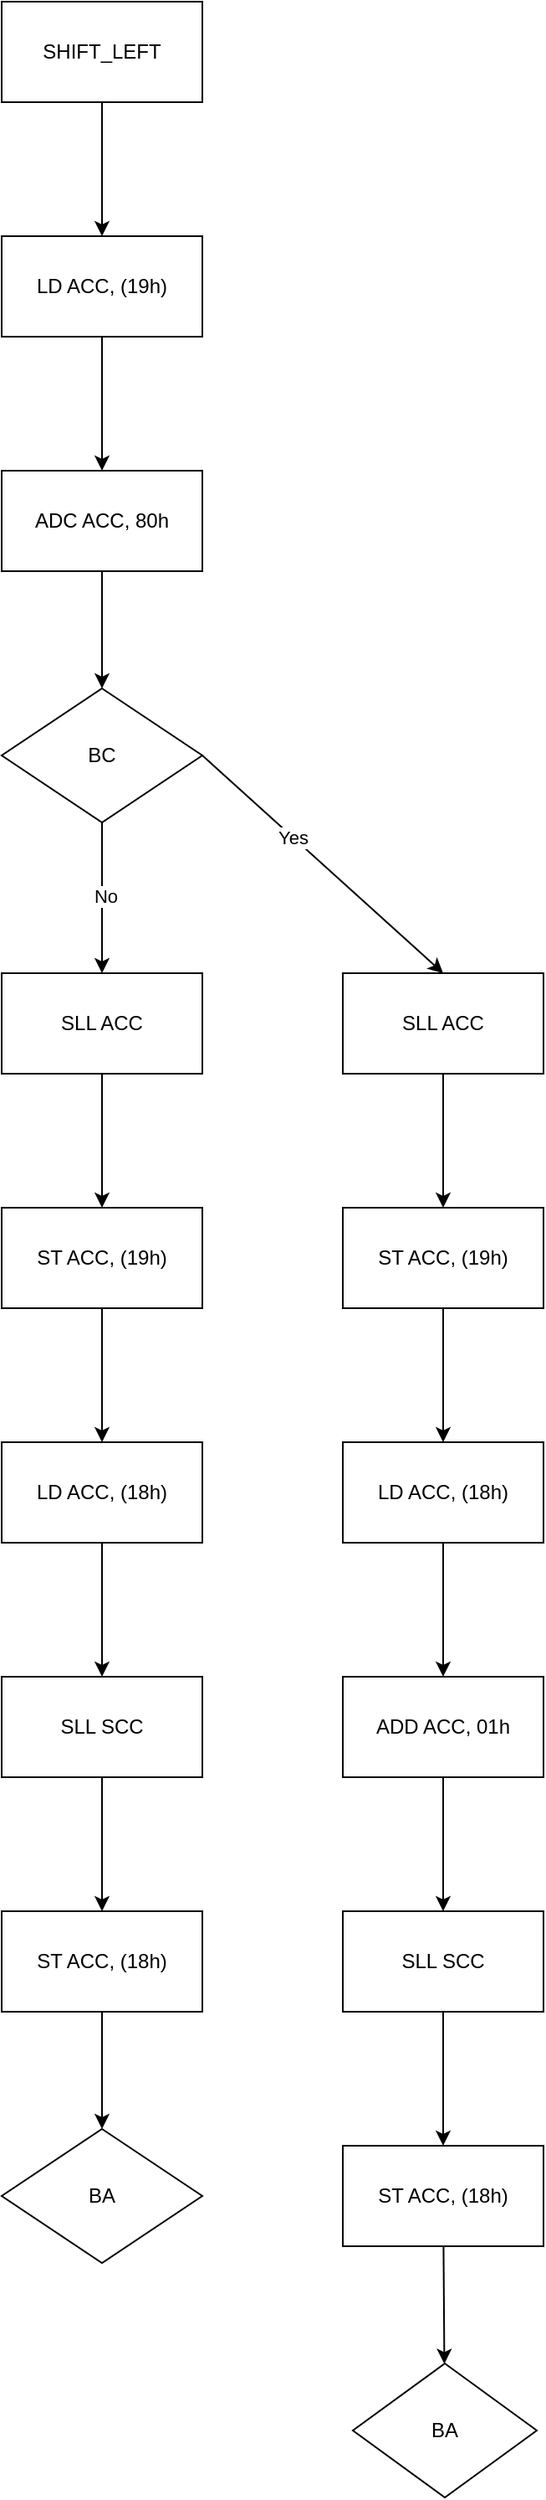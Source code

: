 <mxfile>
    <diagram id="5aN6dxQXioFw6hZASrLa" name="ページ1">
        <mxGraphModel dx="976" dy="623" grid="1" gridSize="10" guides="1" tooltips="1" connect="1" arrows="1" fold="1" page="1" pageScale="1" pageWidth="827" pageHeight="1169" math="0" shadow="0">
            <root>
                <mxCell id="0"/>
                <mxCell id="1" parent="0"/>
                <mxCell id="4" value="" style="edgeStyle=none;html=1;" edge="1" parent="1" source="2" target="3">
                    <mxGeometry relative="1" as="geometry"/>
                </mxCell>
                <mxCell id="2" value="SHIFT_LEFT" style="rounded=0;whiteSpace=wrap;html=1;" vertex="1" parent="1">
                    <mxGeometry x="90" y="50" width="120" height="60" as="geometry"/>
                </mxCell>
                <mxCell id="6" value="" style="edgeStyle=none;html=1;" edge="1" parent="1" source="3" target="5">
                    <mxGeometry relative="1" as="geometry"/>
                </mxCell>
                <mxCell id="3" value="LD ACC, (19h)" style="whiteSpace=wrap;html=1;rounded=0;" vertex="1" parent="1">
                    <mxGeometry x="90" y="190" width="120" height="60" as="geometry"/>
                </mxCell>
                <mxCell id="10" value="" style="edgeStyle=none;html=1;" edge="1" parent="1" source="5" target="9">
                    <mxGeometry relative="1" as="geometry"/>
                </mxCell>
                <mxCell id="5" value="ADC ACC, 80h" style="whiteSpace=wrap;html=1;rounded=0;" vertex="1" parent="1">
                    <mxGeometry x="90" y="330" width="120" height="60" as="geometry"/>
                </mxCell>
                <mxCell id="12" value="" style="edgeStyle=none;html=1;" edge="1" parent="1" source="9" target="11">
                    <mxGeometry relative="1" as="geometry"/>
                </mxCell>
                <mxCell id="13" value="No" style="edgeLabel;html=1;align=center;verticalAlign=middle;resizable=0;points=[];" vertex="1" connectable="0" parent="12">
                    <mxGeometry x="-0.022" y="2" relative="1" as="geometry">
                        <mxPoint as="offset"/>
                    </mxGeometry>
                </mxCell>
                <mxCell id="34" style="edgeStyle=none;html=1;exitX=1;exitY=0.5;exitDx=0;exitDy=0;entryX=0.5;entryY=0;entryDx=0;entryDy=0;" edge="1" parent="1" source="9" target="23">
                    <mxGeometry relative="1" as="geometry"/>
                </mxCell>
                <mxCell id="35" value="Yes" style="edgeLabel;html=1;align=center;verticalAlign=middle;resizable=0;points=[];" vertex="1" connectable="0" parent="34">
                    <mxGeometry x="-0.248" relative="1" as="geometry">
                        <mxPoint as="offset"/>
                    </mxGeometry>
                </mxCell>
                <mxCell id="9" value="BC" style="rhombus;whiteSpace=wrap;html=1;rounded=0;" vertex="1" parent="1">
                    <mxGeometry x="90" y="460" width="120" height="80" as="geometry"/>
                </mxCell>
                <mxCell id="15" value="" style="edgeStyle=none;html=1;" edge="1" parent="1" source="11" target="14">
                    <mxGeometry relative="1" as="geometry"/>
                </mxCell>
                <mxCell id="11" value="SLL ACC" style="whiteSpace=wrap;html=1;rounded=0;" vertex="1" parent="1">
                    <mxGeometry x="90" y="630" width="120" height="60" as="geometry"/>
                </mxCell>
                <mxCell id="17" value="" style="edgeStyle=none;html=1;" edge="1" parent="1" source="14" target="16">
                    <mxGeometry relative="1" as="geometry"/>
                </mxCell>
                <mxCell id="14" value="ST ACC, (19h)" style="whiteSpace=wrap;html=1;rounded=0;" vertex="1" parent="1">
                    <mxGeometry x="90" y="770" width="120" height="60" as="geometry"/>
                </mxCell>
                <mxCell id="19" value="" style="edgeStyle=none;html=1;" edge="1" parent="1" source="16" target="18">
                    <mxGeometry relative="1" as="geometry"/>
                </mxCell>
                <mxCell id="16" value="LD ACC, (18h)" style="whiteSpace=wrap;html=1;rounded=0;" vertex="1" parent="1">
                    <mxGeometry x="90" y="910" width="120" height="60" as="geometry"/>
                </mxCell>
                <mxCell id="21" value="" style="edgeStyle=none;html=1;" edge="1" parent="1" source="18" target="20">
                    <mxGeometry relative="1" as="geometry"/>
                </mxCell>
                <mxCell id="18" value="SLL SCC" style="whiteSpace=wrap;html=1;rounded=0;" vertex="1" parent="1">
                    <mxGeometry x="90" y="1050" width="120" height="60" as="geometry"/>
                </mxCell>
                <mxCell id="42" value="" style="edgeStyle=none;html=1;" edge="1" parent="1" source="20" target="41">
                    <mxGeometry relative="1" as="geometry"/>
                </mxCell>
                <mxCell id="20" value="ST ACC, (18h)" style="whiteSpace=wrap;html=1;rounded=0;" vertex="1" parent="1">
                    <mxGeometry x="90" y="1190" width="120" height="60" as="geometry"/>
                </mxCell>
                <mxCell id="22" value="" style="edgeStyle=none;html=1;" edge="1" parent="1" source="23" target="25">
                    <mxGeometry relative="1" as="geometry"/>
                </mxCell>
                <mxCell id="23" value="SLL ACC" style="whiteSpace=wrap;html=1;rounded=0;" vertex="1" parent="1">
                    <mxGeometry x="294" y="630" width="120" height="60" as="geometry"/>
                </mxCell>
                <mxCell id="24" value="" style="edgeStyle=none;html=1;" edge="1" parent="1" source="25" target="27">
                    <mxGeometry relative="1" as="geometry"/>
                </mxCell>
                <mxCell id="25" value="ST ACC, (19h)" style="whiteSpace=wrap;html=1;rounded=0;" vertex="1" parent="1">
                    <mxGeometry x="294" y="770" width="120" height="60" as="geometry"/>
                </mxCell>
                <mxCell id="37" value="" style="edgeStyle=none;html=1;" edge="1" parent="1" source="27" target="36">
                    <mxGeometry relative="1" as="geometry"/>
                </mxCell>
                <mxCell id="27" value="LD ACC, (18h)" style="whiteSpace=wrap;html=1;rounded=0;" vertex="1" parent="1">
                    <mxGeometry x="294" y="910" width="120" height="60" as="geometry"/>
                </mxCell>
                <mxCell id="28" value="" style="edgeStyle=none;html=1;" edge="1" parent="1" source="29" target="30">
                    <mxGeometry relative="1" as="geometry"/>
                </mxCell>
                <mxCell id="29" value="SLL SCC" style="whiteSpace=wrap;html=1;rounded=0;" vertex="1" parent="1">
                    <mxGeometry x="294" y="1190" width="120" height="60" as="geometry"/>
                </mxCell>
                <mxCell id="40" value="" style="edgeStyle=none;html=1;" edge="1" parent="1" source="30" target="39">
                    <mxGeometry relative="1" as="geometry"/>
                </mxCell>
                <mxCell id="30" value="ST ACC, (18h)" style="whiteSpace=wrap;html=1;rounded=0;" vertex="1" parent="1">
                    <mxGeometry x="294" y="1330" width="120" height="60" as="geometry"/>
                </mxCell>
                <mxCell id="38" style="edgeStyle=none;html=1;entryX=0.5;entryY=0;entryDx=0;entryDy=0;" edge="1" parent="1" source="36" target="29">
                    <mxGeometry relative="1" as="geometry"/>
                </mxCell>
                <mxCell id="36" value="ADD ACC, 01h" style="whiteSpace=wrap;html=1;rounded=0;" vertex="1" parent="1">
                    <mxGeometry x="294" y="1050" width="120" height="60" as="geometry"/>
                </mxCell>
                <mxCell id="39" value="BA" style="rhombus;whiteSpace=wrap;html=1;rounded=0;" vertex="1" parent="1">
                    <mxGeometry x="300" y="1460" width="110" height="80" as="geometry"/>
                </mxCell>
                <mxCell id="41" value="BA" style="rhombus;whiteSpace=wrap;html=1;rounded=0;" vertex="1" parent="1">
                    <mxGeometry x="90" y="1320" width="120" height="80" as="geometry"/>
                </mxCell>
            </root>
        </mxGraphModel>
    </diagram>
</mxfile>